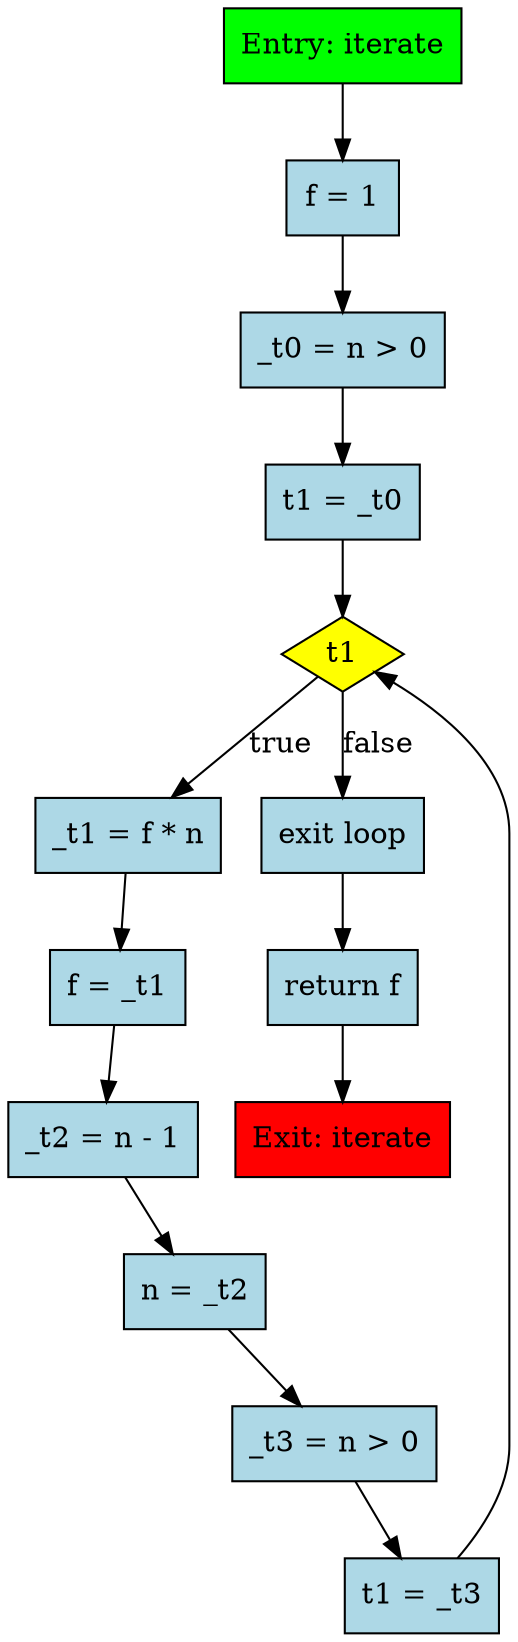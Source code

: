 digraph "iterate_ANF" {
  node [shape=box];
  0 [label="Entry: iterate", shape=box, fillcolor=green, style=filled];
  1 [label="f = 1", shape=box, fillcolor=lightblue, style=filled];
  2 [label="_t0 = n > 0", shape=box, fillcolor=lightblue, style=filled];
  3 [label="t1 = _t0", shape=box, fillcolor=lightblue, style=filled];
  4 [label="t1", shape=diamond, fillcolor=yellow, style=filled];
  5 [label="_t1 = f * n", shape=box, fillcolor=lightblue, style=filled];
  6 [label="f = _t1", shape=box, fillcolor=lightblue, style=filled];
  7 [label="_t2 = n - 1", shape=box, fillcolor=lightblue, style=filled];
  8 [label="n = _t2", shape=box, fillcolor=lightblue, style=filled];
  9 [label="_t3 = n > 0", shape=box, fillcolor=lightblue, style=filled];
  10 [label="t1 = _t3", shape=box, fillcolor=lightblue, style=filled];
  11 [label="exit loop", shape=box, fillcolor=lightblue, style=filled];
  12 [label="return f", shape=box, fillcolor=lightblue, style=filled];
  13 [label="Exit: iterate", shape=box, fillcolor=red, style=filled];
  2 -> 3;
  1 -> 2;
  5 -> 6;
  7 -> 8;
  6 -> 7;
  9 -> 10;
  8 -> 9;
  4 -> 5 [label="true"];
  4 -> 11 [label="false"];
  10 -> 4;
  3 -> 4;
  0 -> 1;
  11 -> 12;
  12 -> 13;
}
